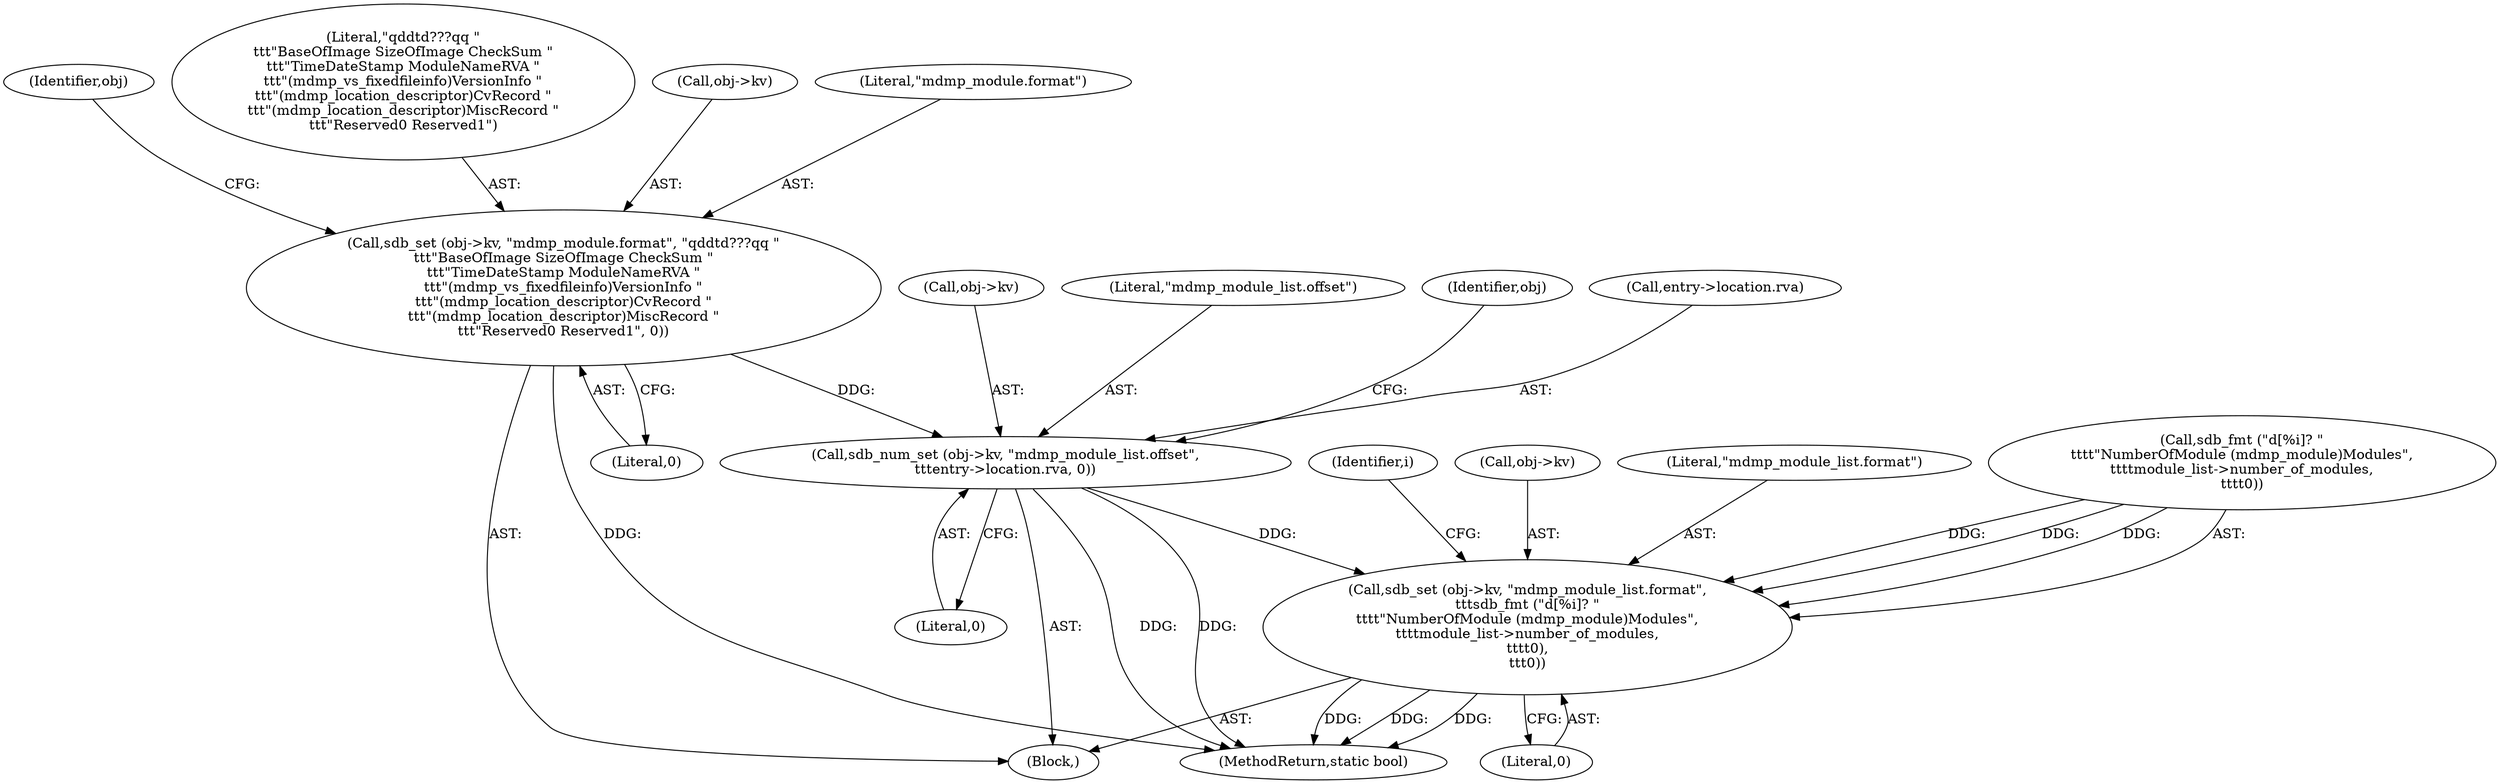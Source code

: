 digraph "0_radare2_40b021ba29c8f90ccf7c879fde2580bc73a17e8e_0@pointer" {
"1000266" [label="(Call,sdb_num_set (obj->kv, \"mdmp_module_list.offset\",\n\t\t\tentry->location.rva, 0))"];
"1000259" [label="(Call,sdb_set (obj->kv, \"mdmp_module.format\", \"qddtd???qq \"\n\t\t\t\"BaseOfImage SizeOfImage CheckSum \"\n\t\t\t\"TimeDateStamp ModuleNameRVA \"\n\t\t\t\"(mdmp_vs_fixedfileinfo)VersionInfo \"\n\t\t\t\"(mdmp_location_descriptor)CvRecord \"\n\t\t\t\"(mdmp_location_descriptor)MiscRecord \"\n\t\t\t\"Reserved0 Reserved1\", 0))"];
"1000277" [label="(Call,sdb_set (obj->kv, \"mdmp_module_list.format\",\n\t\t\tsdb_fmt (\"d[%i]? \"\n\t\t\t\t\"NumberOfModule (mdmp_module)Modules\",\n\t\t\t\tmodule_list->number_of_modules,\n\t\t\t\t0),\n\t\t\t0))"];
"1000268" [label="(Identifier,obj)"];
"1000270" [label="(Literal,\"mdmp_module_list.offset\")"];
"1000278" [label="(Call,obj->kv)"];
"1000281" [label="(Literal,\"mdmp_module_list.format\")"];
"1000282" [label="(Call,sdb_fmt (\"d[%i]? \"\n\t\t\t\t\"NumberOfModule (mdmp_module)Modules\",\n\t\t\t\tmodule_list->number_of_modules,\n\t\t\t\t0))"];
"1000288" [label="(Literal,0)"];
"1000291" [label="(Identifier,i)"];
"1000277" [label="(Call,sdb_set (obj->kv, \"mdmp_module_list.format\",\n\t\t\tsdb_fmt (\"d[%i]? \"\n\t\t\t\t\"NumberOfModule (mdmp_module)Modules\",\n\t\t\t\tmodule_list->number_of_modules,\n\t\t\t\t0),\n\t\t\t0))"];
"1000264" [label="(Literal,\"qddtd???qq \"\n\t\t\t\"BaseOfImage SizeOfImage CheckSum \"\n\t\t\t\"TimeDateStamp ModuleNameRVA \"\n\t\t\t\"(mdmp_vs_fixedfileinfo)VersionInfo \"\n\t\t\t\"(mdmp_location_descriptor)CvRecord \"\n\t\t\t\"(mdmp_location_descriptor)MiscRecord \"\n\t\t\t\"Reserved0 Reserved1\")"];
"1000279" [label="(Identifier,obj)"];
"1000271" [label="(Call,entry->location.rva)"];
"1000260" [label="(Call,obj->kv)"];
"1000276" [label="(Literal,0)"];
"1000259" [label="(Call,sdb_set (obj->kv, \"mdmp_module.format\", \"qddtd???qq \"\n\t\t\t\"BaseOfImage SizeOfImage CheckSum \"\n\t\t\t\"TimeDateStamp ModuleNameRVA \"\n\t\t\t\"(mdmp_vs_fixedfileinfo)VersionInfo \"\n\t\t\t\"(mdmp_location_descriptor)CvRecord \"\n\t\t\t\"(mdmp_location_descriptor)MiscRecord \"\n\t\t\t\"Reserved0 Reserved1\", 0))"];
"1000263" [label="(Literal,\"mdmp_module.format\")"];
"1001137" [label="(MethodReturn,static bool)"];
"1000166" [label="(Block,)"];
"1000265" [label="(Literal,0)"];
"1000266" [label="(Call,sdb_num_set (obj->kv, \"mdmp_module_list.offset\",\n\t\t\tentry->location.rva, 0))"];
"1000267" [label="(Call,obj->kv)"];
"1000266" -> "1000166"  [label="AST: "];
"1000266" -> "1000276"  [label="CFG: "];
"1000267" -> "1000266"  [label="AST: "];
"1000270" -> "1000266"  [label="AST: "];
"1000271" -> "1000266"  [label="AST: "];
"1000276" -> "1000266"  [label="AST: "];
"1000279" -> "1000266"  [label="CFG: "];
"1000266" -> "1001137"  [label="DDG: "];
"1000266" -> "1001137"  [label="DDG: "];
"1000259" -> "1000266"  [label="DDG: "];
"1000266" -> "1000277"  [label="DDG: "];
"1000259" -> "1000166"  [label="AST: "];
"1000259" -> "1000265"  [label="CFG: "];
"1000260" -> "1000259"  [label="AST: "];
"1000263" -> "1000259"  [label="AST: "];
"1000264" -> "1000259"  [label="AST: "];
"1000265" -> "1000259"  [label="AST: "];
"1000268" -> "1000259"  [label="CFG: "];
"1000259" -> "1001137"  [label="DDG: "];
"1000277" -> "1000166"  [label="AST: "];
"1000277" -> "1000288"  [label="CFG: "];
"1000278" -> "1000277"  [label="AST: "];
"1000281" -> "1000277"  [label="AST: "];
"1000282" -> "1000277"  [label="AST: "];
"1000288" -> "1000277"  [label="AST: "];
"1000291" -> "1000277"  [label="CFG: "];
"1000277" -> "1001137"  [label="DDG: "];
"1000277" -> "1001137"  [label="DDG: "];
"1000277" -> "1001137"  [label="DDG: "];
"1000282" -> "1000277"  [label="DDG: "];
"1000282" -> "1000277"  [label="DDG: "];
"1000282" -> "1000277"  [label="DDG: "];
}
